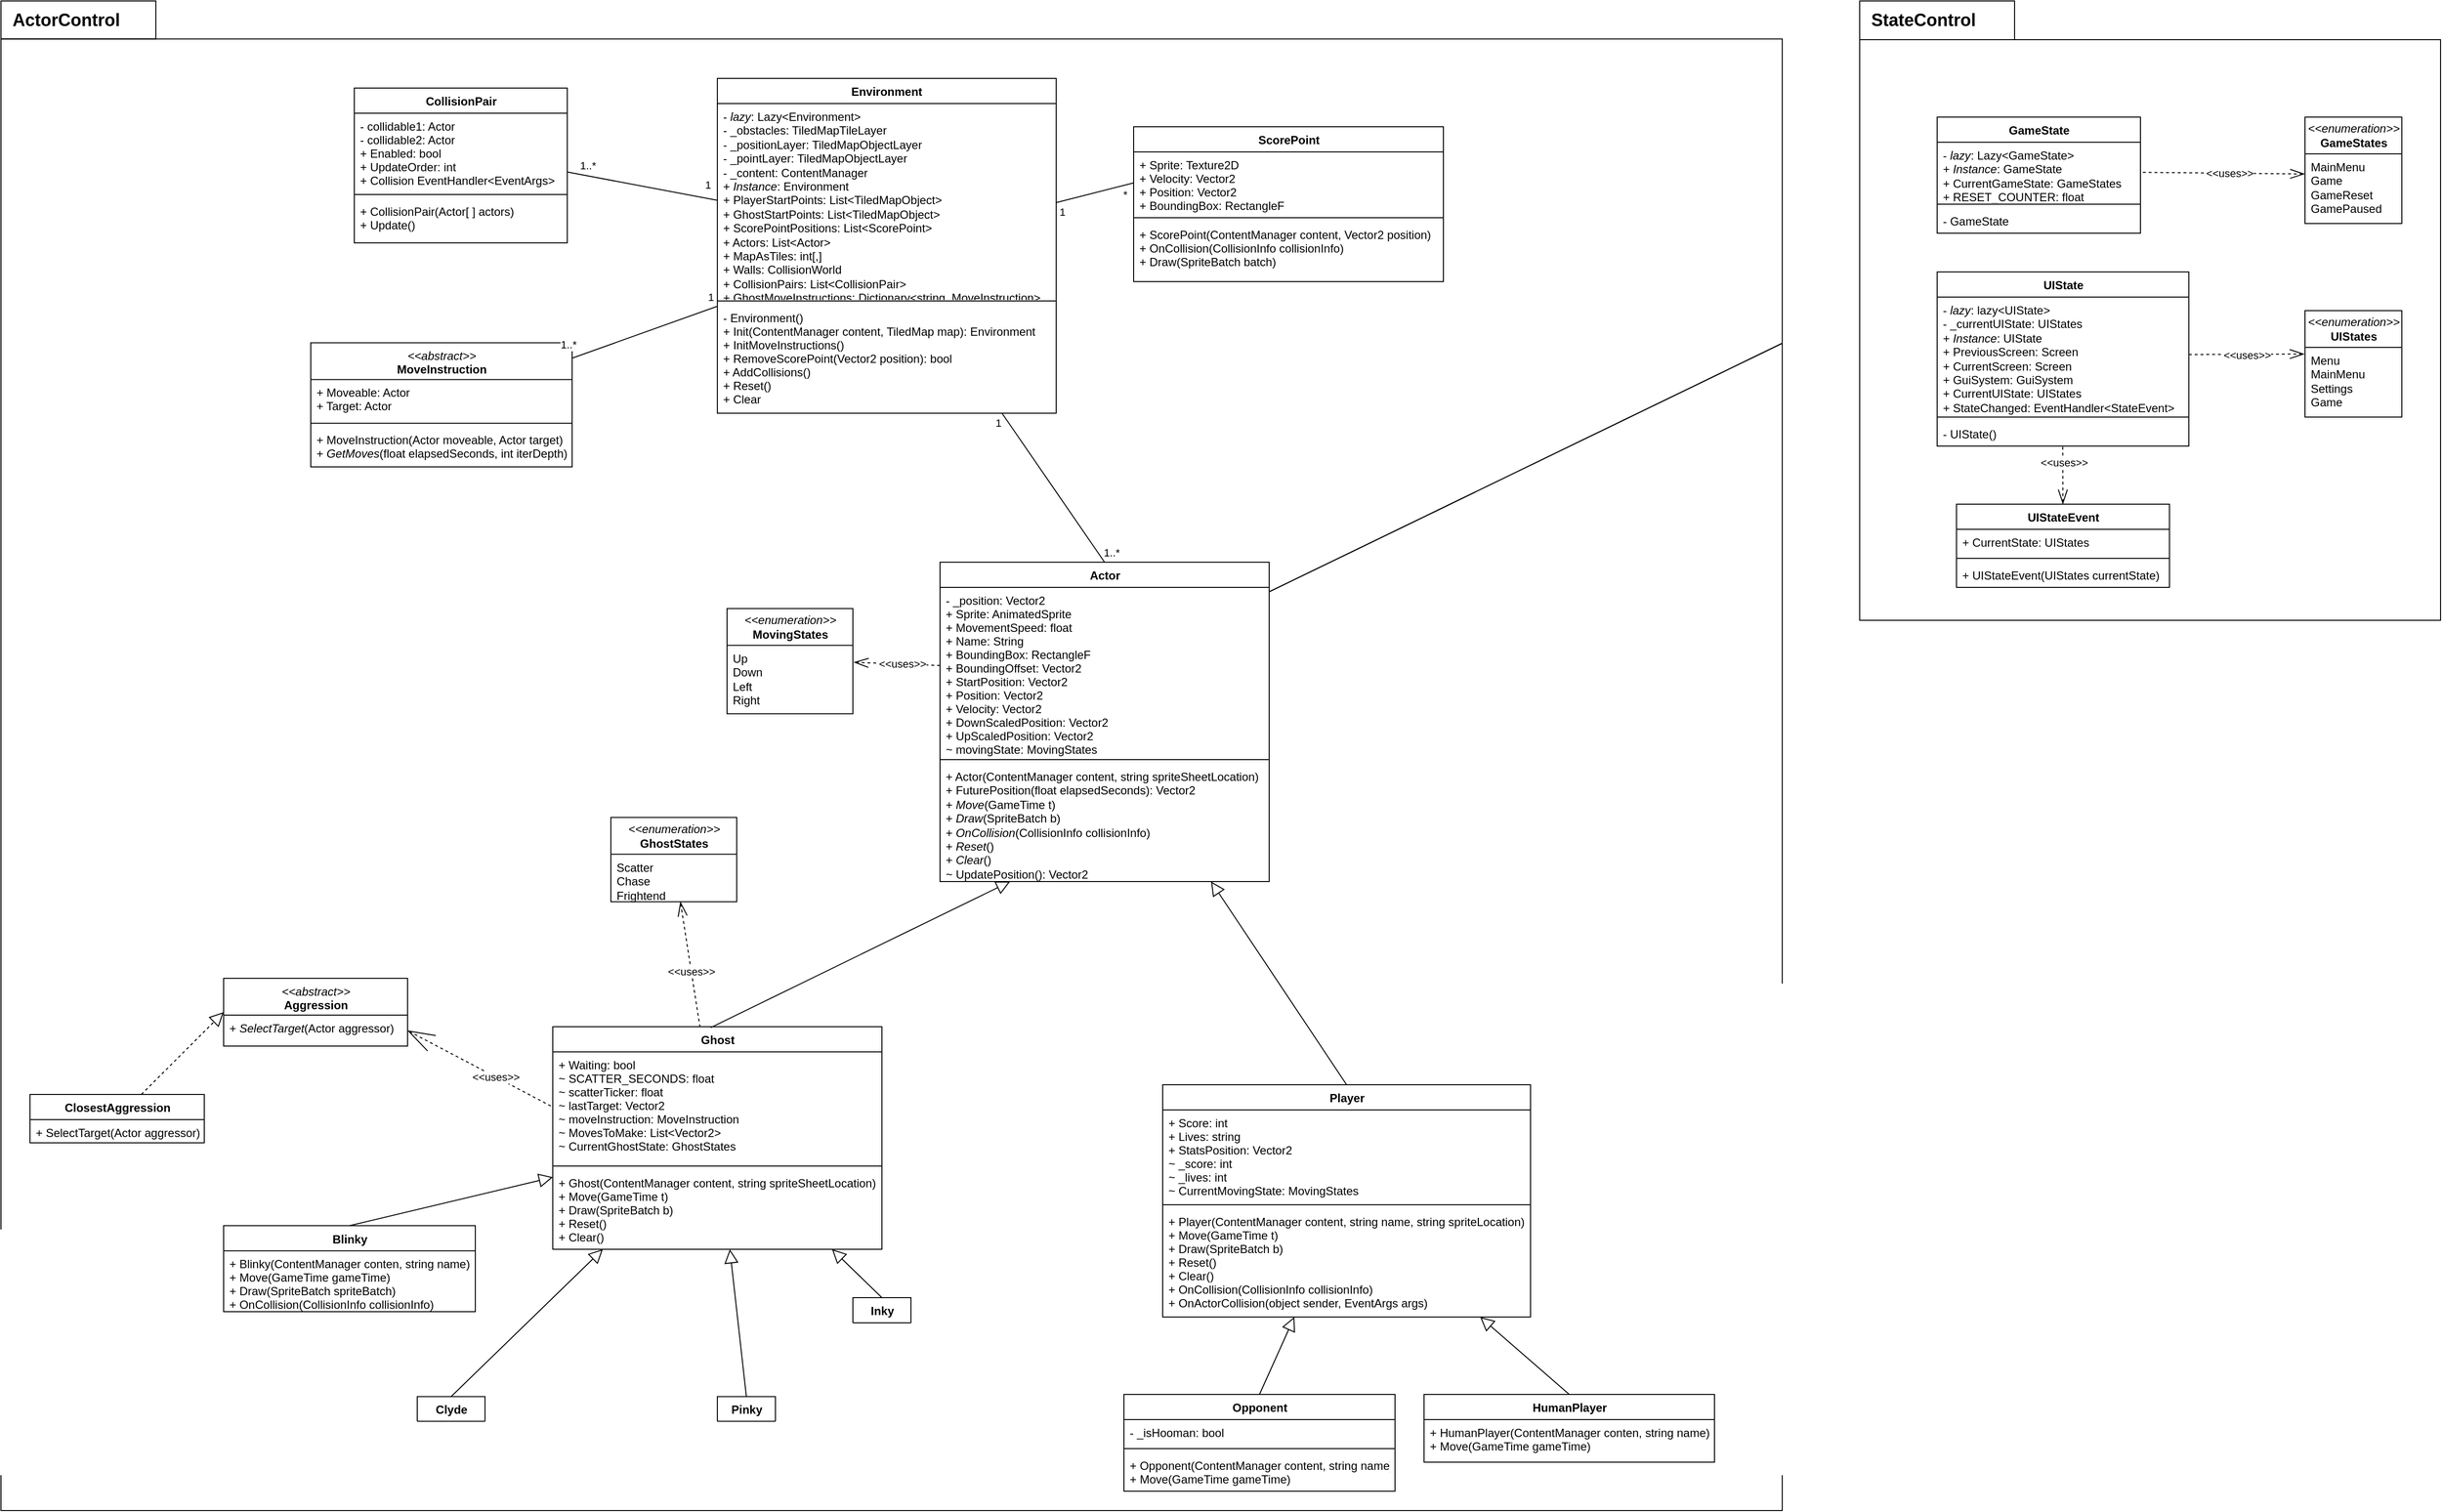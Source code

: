 <mxfile version="13.7.9" type="device" pages="3"><diagram id="7y2p9SruvKS9dF-qngfl" name="client"><mxGraphModel dx="3694" dy="1632" grid="1" gridSize="10" guides="1" tooltips="1" connect="1" arrows="1" fold="1" page="1" pageScale="1" pageWidth="850" pageHeight="1100" math="0" shadow="0"><root><mxCell id="0"/><mxCell id="1" parent="0"/><mxCell id="LJHzza7RFJ4xkrxc687r-13" value="" style="group" parent="1" vertex="1" connectable="0"><mxGeometry x="-560" y="120" width="1840" height="1560" as="geometry"/></mxCell><mxCell id="LJHzza7RFJ4xkrxc687r-10" value="" style="rounded=0;whiteSpace=wrap;html=1;fillColor=none;gradientColor=none;align=left;" parent="LJHzza7RFJ4xkrxc687r-13" vertex="1"><mxGeometry y="39.245" width="1840" height="1520.755" as="geometry"/></mxCell><mxCell id="LJHzza7RFJ4xkrxc687r-11" value="" style="rounded=0;whiteSpace=wrap;html=1;fillColor=none;gradientColor=none;align=left;" parent="LJHzza7RFJ4xkrxc687r-13" vertex="1"><mxGeometry width="160" height="39.245" as="geometry"/></mxCell><mxCell id="LJHzza7RFJ4xkrxc687r-12" value="&lt;b&gt;&lt;font style=&quot;font-size: 18px&quot;&gt;ActorControl&lt;/font&gt;&lt;/b&gt;" style="text;html=1;strokeColor=none;fillColor=none;align=left;verticalAlign=middle;whiteSpace=wrap;rounded=0;" parent="LJHzza7RFJ4xkrxc687r-13" vertex="1"><mxGeometry x="10" y="9.811" width="140" height="19.623" as="geometry"/></mxCell><mxCell id="wGopm75Q5lnVvKc4DbGN-9" value="&lt;span style=&quot;font-weight: normal&quot;&gt;&lt;i&gt;&amp;lt;&amp;lt;abstract&amp;gt;&amp;gt;&lt;/i&gt;&lt;/span&gt;&lt;br&gt;MoveInstruction" style="swimlane;fontStyle=1;align=center;verticalAlign=top;childLayout=stackLayout;horizontal=1;startSize=38;horizontalStack=0;resizeParent=1;resizeParentMax=0;resizeLast=0;collapsible=1;marginBottom=0;html=1;swimlaneLine=1;glass=0;shadow=0;sketch=0;rounded=0;autosize=1;" parent="LJHzza7RFJ4xkrxc687r-13" vertex="1"><mxGeometry x="320" y="353.208" width="270" height="128.264" as="geometry"/></mxCell><mxCell id="wGopm75Q5lnVvKc4DbGN-10" value="+ Moveable: Actor&#10;+ Target: Actor" style="text;strokeColor=none;fillColor=none;align=left;verticalAlign=top;spacingLeft=4;spacingRight=4;overflow=hidden;rotatable=0;points=[[0,0.5],[1,0.5]];portConstraint=eastwest;autosize=1;comic=0;" parent="wGopm75Q5lnVvKc4DbGN-9" vertex="1"><mxGeometry y="38" width="270" height="41.208" as="geometry"/></mxCell><mxCell id="wGopm75Q5lnVvKc4DbGN-11" value="" style="line;strokeWidth=1;fillColor=none;align=left;verticalAlign=middle;spacingTop=-1;spacingLeft=3;spacingRight=3;rotatable=0;labelPosition=right;points=[];portConstraint=eastwest;" parent="wGopm75Q5lnVvKc4DbGN-9" vertex="1"><mxGeometry y="79.208" width="270" height="7.849" as="geometry"/></mxCell><mxCell id="wGopm75Q5lnVvKc4DbGN-12" value="+ MoveInstruction(Actor moveable, Actor target)&lt;br&gt;+ &lt;i&gt;GetMoves&lt;/i&gt;(float elapsedSeconds, int iterDepth)" style="text;strokeColor=none;fillColor=none;align=left;verticalAlign=top;spacingLeft=4;spacingRight=4;overflow=hidden;rotatable=0;points=[[0,0.5],[1,0.5]];portConstraint=eastwest;autosize=1;fontStyle=0;html=1;" parent="wGopm75Q5lnVvKc4DbGN-9" vertex="1"><mxGeometry y="87.057" width="270" height="41.208" as="geometry"/></mxCell><mxCell id="O9H--ou0DOZ3g3eygz_X-1" value="&lt;i&gt;&amp;lt;&amp;lt;enumeration&amp;gt;&amp;gt;&lt;/i&gt;&lt;br&gt;&lt;b&gt;MovingStates&lt;/b&gt;" style="swimlane;fontStyle=0;childLayout=stackLayout;horizontal=1;startSize=38;fillColor=none;horizontalStack=0;resizeParent=1;resizeParentMax=0;resizeLast=0;collapsible=1;marginBottom=0;html=1;autosize=1;" vertex="1" parent="LJHzza7RFJ4xkrxc687r-13"><mxGeometry x="750" y="627.925" width="130" height="108.642" as="geometry"/></mxCell><mxCell id="O9H--ou0DOZ3g3eygz_X-6" value="Up&lt;br&gt;Down&lt;br&gt;Left&lt;br&gt;Right" style="text;strokeColor=none;fillColor=none;align=left;verticalAlign=top;spacingLeft=4;spacingRight=4;overflow=hidden;rotatable=0;points=[[0,0.5],[1,0.5]];portConstraint=eastwest;html=1;autosize=1;" vertex="1" parent="O9H--ou0DOZ3g3eygz_X-1"><mxGeometry y="38" width="130" height="70.642" as="geometry"/></mxCell><mxCell id="O9H--ou0DOZ3g3eygz_X-12" value="&lt;i&gt;&amp;lt;&amp;lt;enumeration&amp;gt;&amp;gt;&lt;/i&gt;&lt;br&gt;&lt;b&gt;GhostStates&lt;/b&gt;" style="swimlane;fontStyle=0;childLayout=stackLayout;horizontal=1;startSize=38;fillColor=none;horizontalStack=0;resizeParent=1;resizeParentMax=0;resizeLast=0;collapsible=1;marginBottom=0;html=1;autosize=1;" vertex="1" parent="LJHzza7RFJ4xkrxc687r-13"><mxGeometry x="630" y="843.774" width="130" height="87.057" as="geometry"/></mxCell><mxCell id="O9H--ou0DOZ3g3eygz_X-13" value="Scatter&lt;br&gt;Chase&lt;br&gt;Frightend" style="text;strokeColor=none;fillColor=none;align=left;verticalAlign=top;spacingLeft=4;spacingRight=4;overflow=hidden;rotatable=0;points=[[0,0.5],[1,0.5]];portConstraint=eastwest;html=1;autosize=1;" vertex="1" parent="O9H--ou0DOZ3g3eygz_X-12"><mxGeometry y="38" width="130" height="49.057" as="geometry"/></mxCell><mxCell id="XXxXaH0p1nLbI_MV0NZa-49" value="Blinky" style="swimlane;fontStyle=1;align=center;verticalAlign=top;childLayout=stackLayout;horizontal=1;startSize=26;horizontalStack=0;resizeParent=1;resizeParentMax=0;resizeLast=0;collapsible=1;marginBottom=0;html=1;autosize=1;" parent="LJHzza7RFJ4xkrxc687r-13" vertex="1"><mxGeometry x="230" y="1265.66" width="260" height="88.792" as="geometry"><mxRectangle x="-260" y="1480" width="70" height="26" as="alternateBounds"/></mxGeometry></mxCell><mxCell id="XXxXaH0p1nLbI_MV0NZa-50" value="+ Blinky(ContentManager conten, string name)&#10;+ Move(GameTime gameTime)&#10;+ Draw(SpriteBatch spriteBatch)&#10;+ OnCollision(CollisionInfo collisionInfo)" style="text;strokeColor=none;fillColor=none;align=left;verticalAlign=top;spacingLeft=4;spacingRight=4;overflow=hidden;rotatable=0;points=[[0,0.5],[1,0.5]];portConstraint=eastwest;" parent="XXxXaH0p1nLbI_MV0NZa-49" vertex="1"><mxGeometry y="26" width="260" height="62.792" as="geometry"/></mxCell><mxCell id="XXxXaH0p1nLbI_MV0NZa-57" value="Pinky" style="swimlane;fontStyle=1;align=center;verticalAlign=top;childLayout=stackLayout;horizontal=1;startSize=26;horizontalStack=0;resizeParent=1;resizeParentMax=0;resizeLast=0;collapsible=1;marginBottom=0;html=1;autosize=1;" parent="LJHzza7RFJ4xkrxc687r-13" vertex="1" collapsed="1"><mxGeometry x="740" y="1442.264" width="60" height="25.509" as="geometry"><mxRectangle x="740" y="1442.264" width="260" height="88.792" as="alternateBounds"/></mxGeometry></mxCell><mxCell id="XXxXaH0p1nLbI_MV0NZa-58" value="+ Pinky(ContentManager conten, string name)&#10;+ Move(GameTime gameTime)&#10;+ Draw(SpriteBatch spriteBatch)&#10;+ OnCollision(CollisionInfo collisionInfo)" style="text;strokeColor=none;fillColor=none;align=left;verticalAlign=top;spacingLeft=4;spacingRight=4;overflow=hidden;rotatable=0;points=[[0,0.5],[1,0.5]];portConstraint=eastwest;" parent="XXxXaH0p1nLbI_MV0NZa-57" vertex="1"><mxGeometry y="25.509" width="60" height="62.792" as="geometry"/></mxCell><mxCell id="XXxXaH0p1nLbI_MV0NZa-53" value="Clyde" style="swimlane;fontStyle=1;align=center;verticalAlign=top;childLayout=stackLayout;horizontal=1;startSize=26;horizontalStack=0;resizeParent=1;resizeParentMax=0;resizeLast=0;collapsible=1;marginBottom=0;html=1;autosize=1;" parent="LJHzza7RFJ4xkrxc687r-13" vertex="1" collapsed="1"><mxGeometry x="430" y="1442.264" width="70" height="25.509" as="geometry"><mxRectangle x="430" y="1442.264" width="260" height="88.792" as="alternateBounds"/></mxGeometry></mxCell><mxCell id="XXxXaH0p1nLbI_MV0NZa-54" value="+ Clyde(ContentManager conten, string name)&#10;+ Move(GameTime gameTime)&#10;+ Draw(SpriteBatch spriteBatch)&#10;+ OnCollision(CollisionInfo collisionInfo)" style="text;strokeColor=none;fillColor=none;align=left;verticalAlign=top;spacingLeft=4;spacingRight=4;overflow=hidden;rotatable=0;points=[[0,0.5],[1,0.5]];portConstraint=eastwest;" parent="XXxXaH0p1nLbI_MV0NZa-53" vertex="1"><mxGeometry y="25.509" width="70" height="62.792" as="geometry"/></mxCell><mxCell id="wGopm75Q5lnVvKc4DbGN-3" style="rounded=0;orthogonalLoop=1;jettySize=auto;html=1;entryX=0.5;entryY=0;entryDx=0;entryDy=0;startArrow=none;startFill=0;startSize=12;sourcePerimeterSpacing=0;endArrow=none;endFill=0;" parent="1" source="XXxXaH0p1nLbI_MV0NZa-1" target="XXxXaH0p1nLbI_MV0NZa-10" edge="1"><mxGeometry relative="1" as="geometry"/></mxCell><mxCell id="wGopm75Q5lnVvKc4DbGN-4" value="1..*" style="edgeLabel;html=1;align=center;verticalAlign=middle;resizable=0;points=[];autosize=1;" parent="wGopm75Q5lnVvKc4DbGN-3" vertex="1" connectable="0"><mxGeometry x="0.941" relative="1" as="geometry"><mxPoint x="10" y="-5.6" as="offset"/></mxGeometry></mxCell><mxCell id="wGopm75Q5lnVvKc4DbGN-5" value="1" style="edgeLabel;html=1;align=center;verticalAlign=middle;resizable=0;points=[];autosize=1;" parent="wGopm75Q5lnVvKc4DbGN-3" vertex="1" connectable="0"><mxGeometry x="-0.944" relative="1" as="geometry"><mxPoint x="-6.8" y="5.82" as="offset"/></mxGeometry></mxCell><mxCell id="wGopm75Q5lnVvKc4DbGN-6" style="edgeStyle=none;rounded=0;orthogonalLoop=1;jettySize=auto;html=1;entryX=0;entryY=0.5;entryDx=0;entryDy=0;startArrow=none;startFill=0;startSize=12;sourcePerimeterSpacing=0;endArrow=none;endFill=0;" parent="1" source="XXxXaH0p1nLbI_MV0NZa-1" target="XXxXaH0p1nLbI_MV0NZa-6" edge="1"><mxGeometry relative="1" as="geometry"/></mxCell><mxCell id="wGopm75Q5lnVvKc4DbGN-7" value="1" style="edgeLabel;html=1;align=center;verticalAlign=middle;resizable=0;points=[];autosize=1;" parent="wGopm75Q5lnVvKc4DbGN-6" vertex="1" connectable="0"><mxGeometry x="-0.872" y="-1" relative="1" as="geometry"><mxPoint y="9.35" as="offset"/></mxGeometry></mxCell><mxCell id="wGopm75Q5lnVvKc4DbGN-8" value="*" style="edgeLabel;html=1;align=center;verticalAlign=middle;resizable=0;points=[];autosize=1;" parent="wGopm75Q5lnVvKc4DbGN-6" vertex="1" connectable="0"><mxGeometry x="0.901" y="-1" relative="1" as="geometry"><mxPoint x="-5.83" y="9.89" as="offset"/></mxGeometry></mxCell><mxCell id="XXxXaH0p1nLbI_MV0NZa-1" value="Environment" style="swimlane;fontStyle=1;align=center;verticalAlign=top;childLayout=stackLayout;horizontal=1;startSize=26;horizontalStack=0;resizeParent=1;resizeParentMax=0;resizeLast=0;collapsible=1;marginBottom=0;autosize=1;" parent="1" vertex="1"><mxGeometry x="180" y="200" width="350" height="346" as="geometry"/></mxCell><mxCell id="XXxXaH0p1nLbI_MV0NZa-2" value="- &lt;i&gt;lazy&lt;/i&gt;: Lazy&amp;lt;Environment&amp;gt;&lt;br&gt;- _obstacles: TiledMapTileLayer&lt;br&gt;-&amp;nbsp;_positionLayer: TiledMapObjectLayer&lt;br&gt;- _pointLayer: TiledMapObjectLayer&lt;br&gt;- _content: ContentManager&lt;br&gt;+ &lt;i&gt;Instance&lt;/i&gt;: Environment&lt;br&gt;+ PlayerStartPoints: List&amp;lt;TiledMapObject&amp;gt;&lt;br&gt;+ GhostStartPoints: List&amp;lt;TiledMapObject&amp;gt;&lt;br&gt;+ ScorePointPositions: List&amp;lt;ScorePoint&amp;gt;&lt;br&gt;+ Actors: List&amp;lt;Actor&amp;gt;&lt;br&gt;+ MapAsTiles: int[,]&lt;br&gt;+ Walls: CollisionWorld&lt;br&gt;+ CollisionPairs: List&amp;lt;CollisionPair&amp;gt;&lt;br&gt;+ GhostMoveInstructions: Dictionary&amp;lt;string, MoveInstruction&amp;gt;" style="text;strokeColor=none;fillColor=none;align=left;verticalAlign=top;spacingLeft=4;spacingRight=4;overflow=hidden;rotatable=0;points=[[0,0.5],[1,0.5]];portConstraint=eastwest;fontStyle=0;html=1;autosize=1;" parent="XXxXaH0p1nLbI_MV0NZa-1" vertex="1"><mxGeometry y="26" width="350" height="200" as="geometry"/></mxCell><mxCell id="XXxXaH0p1nLbI_MV0NZa-3" value="" style="line;strokeWidth=1;fillColor=none;align=left;verticalAlign=middle;spacingTop=-1;spacingLeft=3;spacingRight=3;rotatable=0;labelPosition=right;points=[];portConstraint=eastwest;autosize=1;" parent="XXxXaH0p1nLbI_MV0NZa-1" vertex="1"><mxGeometry y="226" width="350" height="8" as="geometry"/></mxCell><mxCell id="XXxXaH0p1nLbI_MV0NZa-4" value="- Environment()&#10;+ Init(ContentManager content, TiledMap map): Environment&#10;+ InitMoveInstructions()&#10;+ RemoveScorePoint(Vector2 position): bool&#10;+ AddCollisions()&#10;+ Reset()&#10;+ Clear" style="text;strokeColor=none;fillColor=none;align=left;verticalAlign=top;spacingLeft=4;spacingRight=4;overflow=hidden;rotatable=0;points=[[0,0.5],[1,0.5]];portConstraint=eastwest;autosize=1;" parent="XXxXaH0p1nLbI_MV0NZa-1" vertex="1"><mxGeometry y="234" width="350" height="112" as="geometry"/></mxCell><mxCell id="XXxXaH0p1nLbI_MV0NZa-5" value="ScorePoint" style="swimlane;fontStyle=1;align=center;verticalAlign=top;childLayout=stackLayout;horizontal=1;startSize=26;horizontalStack=0;resizeParent=1;resizeParentMax=0;resizeLast=0;collapsible=1;marginBottom=0;html=1;autosize=1;" parent="1" vertex="1"><mxGeometry x="610" y="250" width="320" height="160" as="geometry"/></mxCell><mxCell id="XXxXaH0p1nLbI_MV0NZa-6" value="+ Sprite: Texture2D&#10;+ Velocity: Vector2&#10;+ Position: Vector2&#10;+ BoundingBox: RectangleF" style="text;strokeColor=none;fillColor=none;align=left;verticalAlign=top;spacingLeft=4;spacingRight=4;overflow=hidden;rotatable=0;points=[[0,0.5],[1,0.5]];portConstraint=eastwest;autosize=1;" parent="XXxXaH0p1nLbI_MV0NZa-5" vertex="1"><mxGeometry y="26" width="320" height="64" as="geometry"/></mxCell><mxCell id="XXxXaH0p1nLbI_MV0NZa-7" value="" style="line;strokeWidth=1;fillColor=none;align=left;verticalAlign=middle;spacingTop=-1;spacingLeft=3;spacingRight=3;rotatable=0;labelPosition=right;points=[];portConstraint=eastwest;autosize=1;" parent="XXxXaH0p1nLbI_MV0NZa-5" vertex="1"><mxGeometry y="90" width="320" height="8" as="geometry"/></mxCell><mxCell id="XXxXaH0p1nLbI_MV0NZa-8" value="+ ScorePoint(ContentManager content, Vector2 position)&#10;+ OnCollision(CollisionInfo collisionInfo)&#10;+ Draw(SpriteBatch batch)" style="text;strokeColor=none;fillColor=none;align=left;verticalAlign=top;spacingLeft=4;spacingRight=4;overflow=hidden;rotatable=0;points=[[0,0.5],[1,0.5]];portConstraint=eastwest;autosize=1;" parent="XXxXaH0p1nLbI_MV0NZa-5" vertex="1"><mxGeometry y="98" width="320" height="62" as="geometry"/></mxCell><mxCell id="XXxXaH0p1nLbI_MV0NZa-29" style="edgeStyle=none;rounded=0;orthogonalLoop=1;jettySize=auto;html=1;entryX=0.5;entryY=0;entryDx=0;entryDy=0;startArrow=block;startFill=0;endArrow=none;endFill=0;startSize=12;sourcePerimeterSpacing=0;" parent="1" source="XXxXaH0p1nLbI_MV0NZa-10" target="XXxXaH0p1nLbI_MV0NZa-19" edge="1"><mxGeometry relative="1" as="geometry"/></mxCell><mxCell id="XXxXaH0p1nLbI_MV0NZa-10" value="Actor" style="swimlane;fontStyle=1;align=center;verticalAlign=top;childLayout=stackLayout;horizontal=1;startSize=26;horizontalStack=0;resizeParent=1;resizeParentMax=0;resizeLast=0;collapsible=1;marginBottom=0;html=1;autosize=1;" parent="1" vertex="1"><mxGeometry x="410" y="700" width="340" height="330" as="geometry"><mxRectangle x="410" y="700" width="60" height="26" as="alternateBounds"/></mxGeometry></mxCell><mxCell id="XXxXaH0p1nLbI_MV0NZa-11" value="- _position: Vector2&#10;+ Sprite: AnimatedSprite&#10;+ MovementSpeed: float&#10;+ Name: String&#10;+ BoundingBox: RectangleF&#10;+ BoundingOffset: Vector2&#10;+ StartPosition: Vector2&#10;+ Position: Vector2&#10;+ Velocity: Vector2&#10;+ DownScaledPosition: Vector2&#10;+ UpScaledPosition: Vector2&#10;~ movingState: MovingStates" style="text;strokeColor=none;fillColor=none;align=left;verticalAlign=top;spacingLeft=4;spacingRight=4;overflow=hidden;rotatable=0;points=[[0,0.5],[1,0.5]];portConstraint=eastwest;autosize=1;" parent="XXxXaH0p1nLbI_MV0NZa-10" vertex="1"><mxGeometry y="26" width="340" height="174" as="geometry"/></mxCell><mxCell id="XXxXaH0p1nLbI_MV0NZa-12" value="" style="line;strokeWidth=1;fillColor=none;align=left;verticalAlign=middle;spacingTop=-1;spacingLeft=3;spacingRight=3;rotatable=0;labelPosition=right;points=[];portConstraint=eastwest;autosize=1;" parent="XXxXaH0p1nLbI_MV0NZa-10" vertex="1"><mxGeometry y="200" width="340" height="8" as="geometry"/></mxCell><mxCell id="XXxXaH0p1nLbI_MV0NZa-13" value="+ Actor(ContentManager content, string spriteSheetLocation)&lt;br&gt;+ FuturePosition(float elapsedSeconds): Vector2&lt;br&gt;+ &lt;i&gt;Move&lt;/i&gt;(GameTime t)&lt;br&gt;+ &lt;i&gt;Draw&lt;/i&gt;(SpriteBatch b)&lt;br&gt;+ &lt;i&gt;OnCollision&lt;/i&gt;(CollisionInfo collisionInfo)&lt;br&gt;+ &lt;i&gt;Reset&lt;/i&gt;()&lt;br&gt;+ &lt;i&gt;Clear&lt;/i&gt;()&lt;br&gt;~ UpdatePosition(): Vector2" style="text;strokeColor=none;fillColor=none;align=left;verticalAlign=top;spacingLeft=4;spacingRight=4;overflow=hidden;rotatable=0;points=[[0,0.5],[1,0.5]];portConstraint=eastwest;html=1;autosize=1;" parent="XXxXaH0p1nLbI_MV0NZa-10" vertex="1"><mxGeometry y="208" width="340" height="122" as="geometry"/></mxCell><mxCell id="XXxXaH0p1nLbI_MV0NZa-59" style="edgeStyle=none;rounded=0;orthogonalLoop=1;jettySize=auto;html=1;entryX=0.5;entryY=0;entryDx=0;entryDy=0;startArrow=block;startFill=0;endArrow=none;endFill=0;startSize=12;" parent="1" source="XXxXaH0p1nLbI_MV0NZa-15" target="XXxXaH0p1nLbI_MV0NZa-49" edge="1"><mxGeometry relative="1" as="geometry"/></mxCell><mxCell id="XXxXaH0p1nLbI_MV0NZa-60" style="edgeStyle=none;rounded=0;orthogonalLoop=1;jettySize=auto;html=1;entryX=0.5;entryY=0;entryDx=0;entryDy=0;startArrow=block;startFill=0;endArrow=none;endFill=0;startSize=12;" parent="1" source="XXxXaH0p1nLbI_MV0NZa-15" target="XXxXaH0p1nLbI_MV0NZa-55" edge="1"><mxGeometry relative="1" as="geometry"/></mxCell><mxCell id="XXxXaH0p1nLbI_MV0NZa-61" style="edgeStyle=none;rounded=0;orthogonalLoop=1;jettySize=auto;html=1;entryX=0.5;entryY=0;entryDx=0;entryDy=0;startArrow=block;startFill=0;endArrow=none;endFill=0;startSize=12;" parent="1" source="XXxXaH0p1nLbI_MV0NZa-15" target="XXxXaH0p1nLbI_MV0NZa-53" edge="1"><mxGeometry relative="1" as="geometry"/></mxCell><mxCell id="XXxXaH0p1nLbI_MV0NZa-62" style="edgeStyle=none;rounded=0;orthogonalLoop=1;jettySize=auto;html=1;entryX=0.5;entryY=0;entryDx=0;entryDy=0;startArrow=block;startFill=0;endArrow=none;endFill=0;startSize=12;" parent="1" source="XXxXaH0p1nLbI_MV0NZa-15" target="XXxXaH0p1nLbI_MV0NZa-57" edge="1"><mxGeometry relative="1" as="geometry"/></mxCell><mxCell id="wGopm75Q5lnVvKc4DbGN-13" style="edgeStyle=none;rounded=0;orthogonalLoop=1;jettySize=auto;html=1;startArrow=none;startFill=0;startSize=38;sourcePerimeterSpacing=0;endArrow=none;endFill=0;" parent="1" source="wGopm75Q5lnVvKc4DbGN-9" target="XXxXaH0p1nLbI_MV0NZa-1" edge="1"><mxGeometry relative="1" as="geometry"/></mxCell><mxCell id="wGopm75Q5lnVvKc4DbGN-14" value="1..*" style="edgeLabel;html=1;align=center;verticalAlign=middle;resizable=0;points=[];" parent="wGopm75Q5lnVvKc4DbGN-13" vertex="1" connectable="0"><mxGeometry x="-0.912" y="-1" relative="1" as="geometry"><mxPoint x="-11.62" y="-13" as="offset"/></mxGeometry></mxCell><mxCell id="wGopm75Q5lnVvKc4DbGN-15" value="1" style="edgeLabel;html=1;align=center;verticalAlign=middle;resizable=0;points=[];" parent="wGopm75Q5lnVvKc4DbGN-13" vertex="1" connectable="0"><mxGeometry x="0.901" y="-1" relative="1" as="geometry"><mxPoint y="-13.76" as="offset"/></mxGeometry></mxCell><mxCell id="wGopm75Q5lnVvKc4DbGN-16" value="CollisionPair" style="swimlane;fontStyle=1;align=center;verticalAlign=top;childLayout=stackLayout;horizontal=1;startSize=26;horizontalStack=0;resizeParent=1;resizeParentMax=0;resizeLast=0;collapsible=1;marginBottom=0;rounded=0;shadow=0;glass=0;comic=0;sketch=0;html=1;autosize=1;" parent="1" vertex="1"><mxGeometry x="-195" y="210" width="220" height="160" as="geometry"/></mxCell><mxCell id="wGopm75Q5lnVvKc4DbGN-17" value="- collidable1: Actor&#10;- collidable2: Actor&#10;+ Enabled: bool&#10;+ UpdateOrder: int&#10;+ Collision EventHandler&lt;EventArgs&gt;" style="text;strokeColor=none;fillColor=none;align=left;verticalAlign=top;spacingLeft=4;spacingRight=4;overflow=hidden;rotatable=0;points=[[0,0.5],[1,0.5]];portConstraint=eastwest;autosize=1;" parent="wGopm75Q5lnVvKc4DbGN-16" vertex="1"><mxGeometry y="26" width="220" height="80" as="geometry"/></mxCell><mxCell id="wGopm75Q5lnVvKc4DbGN-18" value="" style="line;strokeWidth=1;fillColor=none;align=left;verticalAlign=middle;spacingTop=-1;spacingLeft=3;spacingRight=3;rotatable=0;labelPosition=right;points=[];portConstraint=eastwest;" parent="wGopm75Q5lnVvKc4DbGN-16" vertex="1"><mxGeometry y="106" width="220" height="8" as="geometry"/></mxCell><mxCell id="wGopm75Q5lnVvKc4DbGN-19" value="+ CollisionPair(Actor[ ] actors)&#10;+ Update()" style="text;strokeColor=none;fillColor=none;align=left;verticalAlign=top;spacingLeft=4;spacingRight=4;overflow=hidden;rotatable=0;points=[[0,0.5],[1,0.5]];portConstraint=eastwest;autosize=1;" parent="wGopm75Q5lnVvKc4DbGN-16" vertex="1"><mxGeometry y="114" width="220" height="46" as="geometry"/></mxCell><mxCell id="XXxXaH0p1nLbI_MV0NZa-15" value="Ghost" style="swimlane;fontStyle=1;align=center;verticalAlign=top;childLayout=stackLayout;horizontal=1;startSize=26;horizontalStack=0;resizeParent=1;resizeParentMax=0;resizeLast=0;collapsible=1;marginBottom=0;html=1;autosize=1;" parent="1" vertex="1"><mxGeometry x="10" y="1180" width="340" height="230" as="geometry"/></mxCell><mxCell id="XXxXaH0p1nLbI_MV0NZa-16" value="+ Waiting: bool&#10;~ SCATTER_SECONDS: float&#10;~ scatterTicker: float&#10;~ lastTarget: Vector2&#10;~ moveInstruction: MoveInstruction&#10;~ MovesToMake: List&lt;Vector2&gt;&#10;~ CurrentGhostState: GhostStates" style="text;strokeColor=none;fillColor=none;align=left;verticalAlign=top;spacingLeft=4;spacingRight=4;overflow=hidden;rotatable=0;points=[[0,0.5],[1,0.5]];portConstraint=eastwest;autosize=1;" parent="XXxXaH0p1nLbI_MV0NZa-15" vertex="1"><mxGeometry y="26" width="340" height="114" as="geometry"/></mxCell><mxCell id="XXxXaH0p1nLbI_MV0NZa-17" value="" style="line;strokeWidth=1;fillColor=none;align=left;verticalAlign=middle;spacingTop=-1;spacingLeft=3;spacingRight=3;rotatable=0;labelPosition=right;points=[];portConstraint=eastwest;autosize=1;" parent="XXxXaH0p1nLbI_MV0NZa-15" vertex="1"><mxGeometry y="140" width="340" height="8" as="geometry"/></mxCell><mxCell id="XXxXaH0p1nLbI_MV0NZa-18" value="+ Ghost(ContentManager content, string spriteSheetLocation)&#10;+ Move(GameTime t)&#10;+ Draw(SpriteBatch b)&#10;+ Reset()&#10;+ Clear()" style="text;strokeColor=none;fillColor=none;align=left;verticalAlign=top;spacingLeft=4;spacingRight=4;overflow=hidden;rotatable=0;points=[[0,0.5],[1,0.5]];portConstraint=eastwest;autosize=1;" parent="XXxXaH0p1nLbI_MV0NZa-15" vertex="1"><mxGeometry y="148" width="340" height="82" as="geometry"/></mxCell><mxCell id="XXxXaH0p1nLbI_MV0NZa-47" style="edgeStyle=none;rounded=0;orthogonalLoop=1;jettySize=auto;html=1;entryX=0.5;entryY=0;entryDx=0;entryDy=0;startArrow=block;startFill=0;endArrow=none;endFill=0;startSize=12;" parent="1" source="XXxXaH0p1nLbI_MV0NZa-19" target="XXxXaH0p1nLbI_MV0NZa-38" edge="1"><mxGeometry relative="1" as="geometry"/></mxCell><mxCell id="XXxXaH0p1nLbI_MV0NZa-48" style="edgeStyle=none;rounded=0;orthogonalLoop=1;jettySize=auto;html=1;entryX=0.5;entryY=0;entryDx=0;entryDy=0;startArrow=block;startFill=0;endArrow=none;endFill=0;startSize=12;sourcePerimeterSpacing=0;" parent="1" source="XXxXaH0p1nLbI_MV0NZa-19" target="XXxXaH0p1nLbI_MV0NZa-42" edge="1"><mxGeometry relative="1" as="geometry"/></mxCell><mxCell id="XXxXaH0p1nLbI_MV0NZa-19" value="Player" style="swimlane;fontStyle=1;align=center;verticalAlign=top;childLayout=stackLayout;horizontal=1;startSize=26;horizontalStack=0;resizeParent=1;resizeParentMax=0;resizeLast=0;collapsible=1;marginBottom=0;html=1;autosize=1;" parent="1" vertex="1"><mxGeometry x="640" y="1240" width="380" height="240" as="geometry"/></mxCell><mxCell id="XXxXaH0p1nLbI_MV0NZa-20" value="+ Score: int&#10;+ Lives: string&#10;+ StatsPosition: Vector2&#10;~ _score: int&#10;~ _lives: int&#10;~ CurrentMovingState: MovingStates" style="text;strokeColor=none;fillColor=none;align=left;verticalAlign=top;spacingLeft=4;spacingRight=4;overflow=hidden;rotatable=0;points=[[0,0.5],[1,0.5]];portConstraint=eastwest;autosize=1;" parent="XXxXaH0p1nLbI_MV0NZa-19" vertex="1"><mxGeometry y="26" width="380" height="94" as="geometry"/></mxCell><mxCell id="XXxXaH0p1nLbI_MV0NZa-21" value="" style="line;strokeWidth=1;fillColor=none;align=left;verticalAlign=middle;spacingTop=-1;spacingLeft=3;spacingRight=3;rotatable=0;labelPosition=right;points=[];portConstraint=eastwest;autosize=1;" parent="XXxXaH0p1nLbI_MV0NZa-19" vertex="1"><mxGeometry y="120" width="380" height="8" as="geometry"/></mxCell><mxCell id="XXxXaH0p1nLbI_MV0NZa-22" value="+ Player(ContentManager content, string name, string spriteLocation)&#10;+ Move(GameTime t)&#10;+ Draw(SpriteBatch b)&#10;+ Reset()&#10;+ Clear()&#10;+ OnCollision(CollisionInfo collisionInfo)&#10;+ OnActorCollision(object sender, EventArgs args)&#10;" style="text;strokeColor=none;fillColor=none;align=left;verticalAlign=top;spacingLeft=4;spacingRight=4;overflow=hidden;rotatable=0;points=[[0,0.5],[1,0.5]];portConstraint=eastwest;autosize=1;" parent="XXxXaH0p1nLbI_MV0NZa-19" vertex="1"><mxGeometry y="128" width="380" height="112" as="geometry"/></mxCell><mxCell id="XXxXaH0p1nLbI_MV0NZa-23" value="" style="endArrow=none;html=1;exitX=0.213;exitY=1;exitDx=0;exitDy=0;exitPerimeter=0;entryX=0.48;entryY=0.004;entryDx=0;entryDy=0;entryPerimeter=0;startArrow=block;startFill=0;endFill=0;rounded=0;startSize=12;sourcePerimeterSpacing=0;" parent="1" source="XXxXaH0p1nLbI_MV0NZa-13" target="XXxXaH0p1nLbI_MV0NZa-15" edge="1"><mxGeometry relative="1" as="geometry"><mxPoint x="340" y="1170" as="sourcePoint"/><mxPoint x="370" y="1237" as="targetPoint"/></mxGeometry></mxCell><mxCell id="XXxXaH0p1nLbI_MV0NZa-38" value="HumanPlayer" style="swimlane;fontStyle=1;align=center;verticalAlign=top;childLayout=stackLayout;horizontal=1;startSize=26;horizontalStack=0;resizeParent=1;resizeParentMax=0;resizeLast=0;collapsible=1;marginBottom=0;html=1;autosize=1;" parent="1" vertex="1"><mxGeometry x="910" y="1560" width="300" height="70" as="geometry"/></mxCell><mxCell id="XXxXaH0p1nLbI_MV0NZa-39" value="+ HumanPlayer(ContentManager conten, string name)&#10;+ Move(GameTime gameTime)" style="text;strokeColor=none;fillColor=none;align=left;verticalAlign=top;spacingLeft=4;spacingRight=4;overflow=hidden;rotatable=0;points=[[0,0.5],[1,0.5]];portConstraint=eastwest;autosize=1;" parent="XXxXaH0p1nLbI_MV0NZa-38" vertex="1"><mxGeometry y="26" width="300" height="44" as="geometry"/></mxCell><mxCell id="XXxXaH0p1nLbI_MV0NZa-42" value="Opponent" style="swimlane;fontStyle=1;align=center;verticalAlign=top;childLayout=stackLayout;horizontal=1;startSize=26;horizontalStack=0;resizeParent=1;resizeParentMax=0;resizeLast=0;collapsible=1;marginBottom=0;html=1;autosize=1;" parent="1" vertex="1"><mxGeometry x="600" y="1560" width="280" height="100" as="geometry"/></mxCell><mxCell id="XXxXaH0p1nLbI_MV0NZa-43" value="- _isHooman: bool" style="text;strokeColor=none;fillColor=none;align=left;verticalAlign=top;spacingLeft=4;spacingRight=4;overflow=hidden;rotatable=0;points=[[0,0.5],[1,0.5]];portConstraint=eastwest;autosize=1;" parent="XXxXaH0p1nLbI_MV0NZa-42" vertex="1"><mxGeometry y="26" width="280" height="26" as="geometry"/></mxCell><mxCell id="XXxXaH0p1nLbI_MV0NZa-44" value="" style="line;strokeWidth=1;fillColor=none;align=left;verticalAlign=middle;spacingTop=-1;spacingLeft=3;spacingRight=3;rotatable=0;labelPosition=right;points=[];portConstraint=eastwest;autosize=1;" parent="XXxXaH0p1nLbI_MV0NZa-42" vertex="1"><mxGeometry y="52" width="280" height="8" as="geometry"/></mxCell><mxCell id="XXxXaH0p1nLbI_MV0NZa-45" value="+ Opponent(ContentManager content, string name)&#10;+ Move(GameTime gameTime)" style="text;strokeColor=none;fillColor=none;align=left;verticalAlign=top;spacingLeft=4;spacingRight=4;overflow=hidden;rotatable=0;points=[[0,0.5],[1,0.5]];portConstraint=eastwest;autosize=1;" parent="XXxXaH0p1nLbI_MV0NZa-42" vertex="1"><mxGeometry y="60" width="280" height="40" as="geometry"/></mxCell><mxCell id="XXxXaH0p1nLbI_MV0NZa-55" value="Inky" style="swimlane;fontStyle=1;align=center;verticalAlign=top;childLayout=stackLayout;horizontal=1;startSize=26;horizontalStack=0;resizeParent=1;resizeParentMax=0;resizeLast=0;collapsible=1;marginBottom=0;html=1;autosize=1;" parent="1" vertex="1" collapsed="1"><mxGeometry x="320" y="1460" width="60" height="26" as="geometry"><mxRectangle x="320" y="1460" width="260" height="90" as="alternateBounds"/></mxGeometry></mxCell><mxCell id="XXxXaH0p1nLbI_MV0NZa-56" value="+ Inky(ContentManager conten, string name)&#10;+ Move(GameTime gameTime)&#10;+ Draw(SpriteBatch spriteBatch)&#10;+ OnCollision(CollisionInfo collisionInfo)" style="text;strokeColor=none;fillColor=none;align=left;verticalAlign=top;spacingLeft=4;spacingRight=4;overflow=hidden;rotatable=0;points=[[0,0.5],[1,0.5]];portConstraint=eastwest;" parent="XXxXaH0p1nLbI_MV0NZa-55" vertex="1"><mxGeometry y="26" width="60" height="64" as="geometry"/></mxCell><mxCell id="wGopm75Q5lnVvKc4DbGN-20" style="edgeStyle=none;rounded=0;orthogonalLoop=1;jettySize=auto;html=1;entryX=0;entryY=0.5;entryDx=0;entryDy=0;startArrow=none;startFill=0;startSize=26;sourcePerimeterSpacing=0;endArrow=none;endFill=0;" parent="1" source="wGopm75Q5lnVvKc4DbGN-17" target="XXxXaH0p1nLbI_MV0NZa-2" edge="1"><mxGeometry relative="1" as="geometry"/></mxCell><mxCell id="wGopm75Q5lnVvKc4DbGN-21" value="1..*" style="edgeLabel;html=1;align=center;verticalAlign=middle;resizable=0;points=[];" parent="wGopm75Q5lnVvKc4DbGN-20" vertex="1" connectable="0"><mxGeometry x="-0.731" relative="1" as="geometry"><mxPoint y="-10.69" as="offset"/></mxGeometry></mxCell><mxCell id="wGopm75Q5lnVvKc4DbGN-22" value="1" style="edgeLabel;html=1;align=center;verticalAlign=middle;resizable=0;points=[];" parent="wGopm75Q5lnVvKc4DbGN-20" vertex="1" connectable="0"><mxGeometry x="0.883" y="-2" relative="1" as="geometry"><mxPoint x="-0.46" y="-16.23" as="offset"/></mxGeometry></mxCell><mxCell id="LJHzza7RFJ4xkrxc687r-1" style="edgeStyle=none;rounded=0;orthogonalLoop=1;jettySize=auto;html=1;entryX=0;entryY=0.5;entryDx=0;entryDy=0;startArrow=openThin;startFill=0;startSize=26;sourcePerimeterSpacing=0;endArrow=none;endFill=0;dashed=1;exitX=1;exitY=0.5;exitDx=0;exitDy=0;" parent="1" source="wGopm75Q5lnVvKc4DbGN-24" target="XXxXaH0p1nLbI_MV0NZa-16" edge="1"><mxGeometry relative="1" as="geometry"/></mxCell><mxCell id="LJHzza7RFJ4xkrxc687r-2" value="&amp;lt;&amp;lt;uses&amp;gt;&amp;gt;" style="edgeLabel;html=1;align=center;verticalAlign=middle;resizable=0;points=[];" parent="LJHzza7RFJ4xkrxc687r-1" vertex="1" connectable="0"><mxGeometry x="0.198" relative="1" as="geometry"><mxPoint x="1" as="offset"/></mxGeometry></mxCell><mxCell id="wGopm75Q5lnVvKc4DbGN-23" value="&lt;i style=&quot;font-weight: normal&quot;&gt;&amp;lt;&amp;lt;abstract&amp;gt;&amp;gt;&lt;/i&gt;&lt;br&gt;Aggression" style="swimlane;fontStyle=1;align=center;verticalAlign=top;childLayout=stackLayout;horizontal=1;startSize=38;horizontalStack=0;resizeParent=1;resizeParentMax=0;resizeLast=0;collapsible=1;marginBottom=0;fillColor=none;gradientColor=none;autosize=1;html=1;" parent="1" vertex="1"><mxGeometry x="-330" y="1130" width="190" height="70" as="geometry"/></mxCell><mxCell id="wGopm75Q5lnVvKc4DbGN-24" value="+ &lt;i&gt;SelectTarget&lt;/i&gt;(Actor aggressor)" style="text;strokeColor=none;fillColor=none;align=left;verticalAlign=top;spacingLeft=4;spacingRight=4;overflow=hidden;rotatable=0;points=[[0,0.5],[1,0.5]];portConstraint=eastwest;autosize=1;html=1;" parent="wGopm75Q5lnVvKc4DbGN-23" vertex="1"><mxGeometry y="38" width="190" height="32" as="geometry"/></mxCell><mxCell id="LJHzza7RFJ4xkrxc687r-7" style="edgeStyle=none;rounded=0;orthogonalLoop=1;jettySize=auto;html=1;entryX=0;entryY=0.5;entryDx=0;entryDy=0;dashed=1;startArrow=none;startFill=0;startSize=26;sourcePerimeterSpacing=0;endArrow=block;endFill=0;endSize=12;" parent="1" source="LJHzza7RFJ4xkrxc687r-3" target="wGopm75Q5lnVvKc4DbGN-23" edge="1"><mxGeometry relative="1" as="geometry"/></mxCell><mxCell id="LJHzza7RFJ4xkrxc687r-3" value="ClosestAggression" style="swimlane;fontStyle=1;align=center;verticalAlign=top;childLayout=stackLayout;horizontal=1;startSize=26;horizontalStack=0;resizeParent=1;resizeParentMax=0;resizeLast=0;collapsible=1;marginBottom=0;fillColor=none;gradientColor=none;html=1;" parent="1" vertex="1"><mxGeometry x="-530" y="1250" width="180" height="50" as="geometry"/></mxCell><mxCell id="LJHzza7RFJ4xkrxc687r-4" value="+ SelectTarget(Actor aggressor)" style="text;strokeColor=none;fillColor=none;align=left;verticalAlign=top;spacingLeft=4;spacingRight=4;overflow=hidden;rotatable=0;points=[[0,0.5],[1,0.5]];portConstraint=eastwest;" parent="LJHzza7RFJ4xkrxc687r-3" vertex="1"><mxGeometry y="26" width="180" height="24" as="geometry"/></mxCell><mxCell id="O9H--ou0DOZ3g3eygz_X-7" style="edgeStyle=none;rounded=0;orthogonalLoop=1;jettySize=auto;html=1;startArrow=none;startFill=0;startSize=6;endArrow=none;endFill=0;endSize=6;" edge="1" parent="1" source="XXxXaH0p1nLbI_MV0NZa-11" target="LJHzza7RFJ4xkrxc687r-10"><mxGeometry relative="1" as="geometry"/></mxCell><mxCell id="O9H--ou0DOZ3g3eygz_X-8" style="edgeStyle=none;rounded=0;orthogonalLoop=1;jettySize=auto;html=1;startArrow=none;startFill=0;startSize=6;endArrow=none;endFill=0;endSize=6;" edge="1" parent="1" source="XXxXaH0p1nLbI_MV0NZa-11" target="LJHzza7RFJ4xkrxc687r-10"><mxGeometry relative="1" as="geometry"/></mxCell><mxCell id="O9H--ou0DOZ3g3eygz_X-10" style="edgeStyle=none;rounded=0;orthogonalLoop=1;jettySize=auto;html=1;entryX=1.008;entryY=0.248;entryDx=0;entryDy=0;entryPerimeter=0;startArrow=none;startFill=0;startSize=6;endArrow=openThin;endFill=0;endSize=13;dashed=1;" edge="1" parent="1" source="XXxXaH0p1nLbI_MV0NZa-11" target="O9H--ou0DOZ3g3eygz_X-6"><mxGeometry relative="1" as="geometry"/></mxCell><mxCell id="O9H--ou0DOZ3g3eygz_X-11" value="&amp;lt;&amp;lt;uses&amp;gt;&amp;gt;" style="edgeLabel;html=1;align=center;verticalAlign=middle;resizable=0;points=[];" vertex="1" connectable="0" parent="O9H--ou0DOZ3g3eygz_X-10"><mxGeometry x="-0.274" y="-1" relative="1" as="geometry"><mxPoint x="-6.66" y="0.37" as="offset"/></mxGeometry></mxCell><mxCell id="O9H--ou0DOZ3g3eygz_X-14" style="edgeStyle=none;rounded=0;orthogonalLoop=1;jettySize=auto;html=1;dashed=1;startArrow=openThin;startFill=0;startSize=13;endArrow=none;endFill=0;endSize=6;" edge="1" parent="1" source="O9H--ou0DOZ3g3eygz_X-12" target="XXxXaH0p1nLbI_MV0NZa-15"><mxGeometry relative="1" as="geometry"/></mxCell><mxCell id="O9H--ou0DOZ3g3eygz_X-15" value="&amp;lt;&amp;lt;uses&amp;gt;&amp;gt;" style="edgeLabel;html=1;align=center;verticalAlign=middle;resizable=0;points=[];" vertex="1" connectable="0" parent="O9H--ou0DOZ3g3eygz_X-14"><mxGeometry x="0.108" relative="1" as="geometry"><mxPoint as="offset"/></mxGeometry></mxCell><mxCell id="Z_mbEiK1Kmg5wLp_xZkt-4" value="" style="rounded=0;whiteSpace=wrap;html=1;fillColor=none;gradientColor=none;align=left;" vertex="1" parent="1"><mxGeometry x="1360" y="160" width="600" height="600" as="geometry"/></mxCell><mxCell id="O9H--ou0DOZ3g3eygz_X-16" value="&lt;i&gt;&amp;lt;&amp;lt;enumeration&amp;gt;&amp;gt;&lt;/i&gt;&lt;br&gt;&lt;b&gt;GameStates&lt;/b&gt;" style="swimlane;fontStyle=0;childLayout=stackLayout;horizontal=1;startSize=38;fillColor=none;horizontalStack=0;resizeParent=1;resizeParentMax=0;resizeLast=0;collapsible=1;marginBottom=0;html=1;autosize=1;" vertex="1" parent="1"><mxGeometry x="1820" y="240" width="100" height="110" as="geometry"/></mxCell><mxCell id="O9H--ou0DOZ3g3eygz_X-17" value="MainMenu&lt;br&gt;Game&lt;br&gt;GameReset&lt;br&gt;GamePaused" style="text;strokeColor=none;fillColor=none;align=left;verticalAlign=top;spacingLeft=4;spacingRight=4;overflow=hidden;rotatable=0;points=[[0,0.5],[1,0.5]];portConstraint=eastwest;html=1;autosize=1;" vertex="1" parent="O9H--ou0DOZ3g3eygz_X-16"><mxGeometry y="38" width="100" height="72" as="geometry"/></mxCell><mxCell id="O9H--ou0DOZ3g3eygz_X-18" value="&lt;i&gt;&amp;lt;&amp;lt;enumeration&amp;gt;&amp;gt;&lt;/i&gt;&lt;br&gt;&lt;b&gt;UIStates&lt;/b&gt;" style="swimlane;fontStyle=0;childLayout=stackLayout;horizontal=1;startSize=38;fillColor=none;horizontalStack=0;resizeParent=1;resizeParentMax=0;resizeLast=0;collapsible=1;marginBottom=0;html=1;autosize=1;" vertex="1" parent="1"><mxGeometry x="1820" y="440" width="100" height="110" as="geometry"/></mxCell><mxCell id="O9H--ou0DOZ3g3eygz_X-19" value="Menu&lt;br&gt;MainMenu&lt;br&gt;Settings&lt;br&gt;Game" style="text;strokeColor=none;fillColor=none;align=left;verticalAlign=top;spacingLeft=4;spacingRight=4;overflow=hidden;rotatable=0;points=[[0,0.5],[1,0.5]];portConstraint=eastwest;html=1;autosize=1;" vertex="1" parent="O9H--ou0DOZ3g3eygz_X-18"><mxGeometry y="38" width="100" height="72" as="geometry"/></mxCell><mxCell id="Z_mbEiK1Kmg5wLp_xZkt-6" value="GameState" style="swimlane;fontStyle=1;align=center;verticalAlign=top;childLayout=stackLayout;horizontal=1;startSize=26;horizontalStack=0;resizeParent=1;resizeParentMax=0;resizeLast=0;collapsible=1;marginBottom=0;html=1;" vertex="1" parent="1"><mxGeometry x="1440" y="240" width="210" height="120" as="geometry"/></mxCell><mxCell id="Z_mbEiK1Kmg5wLp_xZkt-7" value="- &lt;i&gt;lazy&lt;/i&gt;: Lazy&amp;lt;GameState&amp;gt;&lt;br&gt;+ &lt;i&gt;Instance&lt;/i&gt;: GameState&lt;br&gt;+ CurrentGameState: GameStates&lt;br&gt;+ RESET_COUNTER: float" style="text;strokeColor=none;fillColor=none;align=left;verticalAlign=top;spacingLeft=4;spacingRight=4;overflow=hidden;rotatable=0;points=[[0,0.5],[1,0.5]];portConstraint=eastwest;autosize=1;html=1;" vertex="1" parent="Z_mbEiK1Kmg5wLp_xZkt-6"><mxGeometry y="26" width="210" height="60" as="geometry"/></mxCell><mxCell id="Z_mbEiK1Kmg5wLp_xZkt-8" value="" style="line;strokeWidth=1;fillColor=none;align=left;verticalAlign=middle;spacingTop=-1;spacingLeft=3;spacingRight=3;rotatable=0;labelPosition=right;points=[];portConstraint=eastwest;" vertex="1" parent="Z_mbEiK1Kmg5wLp_xZkt-6"><mxGeometry y="86" width="210" height="8" as="geometry"/></mxCell><mxCell id="Z_mbEiK1Kmg5wLp_xZkt-9" value="- GameState" style="text;strokeColor=none;fillColor=none;align=left;verticalAlign=top;spacingLeft=4;spacingRight=4;overflow=hidden;rotatable=0;points=[[0,0.5],[1,0.5]];portConstraint=eastwest;autosize=1;" vertex="1" parent="Z_mbEiK1Kmg5wLp_xZkt-6"><mxGeometry y="94" width="210" height="26" as="geometry"/></mxCell><mxCell id="Z_mbEiK1Kmg5wLp_xZkt-10" value="UIState" style="swimlane;fontStyle=1;align=center;verticalAlign=top;childLayout=stackLayout;horizontal=1;startSize=26;horizontalStack=0;resizeParent=1;resizeParentMax=0;resizeLast=0;collapsible=1;marginBottom=0;html=1;autosize=1;" vertex="1" parent="1"><mxGeometry x="1440" y="400" width="260" height="180" as="geometry"/></mxCell><mxCell id="Z_mbEiK1Kmg5wLp_xZkt-11" value="- &lt;i&gt;lazy&lt;/i&gt;: lazy&amp;lt;UIState&amp;gt;&lt;br&gt;- _currentUIState: UIStates&lt;br&gt;+&amp;nbsp;&lt;i&gt;Instance&lt;/i&gt;: UIState&lt;br&gt;+ PreviousScreen: Screen&lt;br&gt;+ CurrentScreen: Screen&lt;br&gt;+ GuiSystem: GuiSystem&lt;br&gt;+ CurrentUIState: UIStates&lt;br&gt;+ StateChanged: EventHandler&amp;lt;StateEvent&amp;gt;" style="text;strokeColor=none;fillColor=none;align=left;verticalAlign=top;spacingLeft=4;spacingRight=4;overflow=hidden;rotatable=0;points=[[0,0.5],[1,0.5]];portConstraint=eastwest;html=1;autosize=1;" vertex="1" parent="Z_mbEiK1Kmg5wLp_xZkt-10"><mxGeometry y="26" width="260" height="120" as="geometry"/></mxCell><mxCell id="Z_mbEiK1Kmg5wLp_xZkt-12" value="" style="line;strokeWidth=1;fillColor=none;align=left;verticalAlign=middle;spacingTop=-1;spacingLeft=3;spacingRight=3;rotatable=0;labelPosition=right;points=[];portConstraint=eastwest;" vertex="1" parent="Z_mbEiK1Kmg5wLp_xZkt-10"><mxGeometry y="146" width="260" height="8" as="geometry"/></mxCell><mxCell id="Z_mbEiK1Kmg5wLp_xZkt-13" value="- UIState()" style="text;strokeColor=none;fillColor=none;align=left;verticalAlign=top;spacingLeft=4;spacingRight=4;overflow=hidden;rotatable=0;points=[[0,0.5],[1,0.5]];portConstraint=eastwest;autosize=1;" vertex="1" parent="Z_mbEiK1Kmg5wLp_xZkt-10"><mxGeometry y="154" width="260" height="26" as="geometry"/></mxCell><mxCell id="TxMRYOQAsWOhBiH5076z-5" style="rounded=0;orthogonalLoop=1;jettySize=auto;html=1;entryX=0.499;entryY=0.994;entryDx=0;entryDy=0;endArrow=none;endFill=0;startSize=13;entryPerimeter=0;endSize=6;dashed=1;startArrow=openThin;startFill=0;" edge="1" parent="1" source="TxMRYOQAsWOhBiH5076z-1" target="Z_mbEiK1Kmg5wLp_xZkt-13"><mxGeometry x="1360" y="120" as="geometry"/></mxCell><mxCell id="TxMRYOQAsWOhBiH5076z-6" value="&amp;lt;&amp;lt;uses&amp;gt;&amp;gt;" style="edgeLabel;html=1;align=center;verticalAlign=middle;resizable=0;points=[];" vertex="1" connectable="0" parent="TxMRYOQAsWOhBiH5076z-5"><mxGeometry x="0.424" y="-1" relative="1" as="geometry"><mxPoint as="offset"/></mxGeometry></mxCell><mxCell id="TxMRYOQAsWOhBiH5076z-1" value="UIStateEvent" style="swimlane;fontStyle=1;align=center;verticalAlign=top;childLayout=stackLayout;horizontal=1;startSize=26;horizontalStack=0;resizeParent=1;resizeParentMax=0;resizeLast=0;collapsible=1;marginBottom=0;html=1;" vertex="1" parent="1"><mxGeometry x="1460" y="640" width="220" height="86" as="geometry"/></mxCell><mxCell id="TxMRYOQAsWOhBiH5076z-2" value="+ CurrentState: UIStates" style="text;strokeColor=none;fillColor=none;align=left;verticalAlign=top;spacingLeft=4;spacingRight=4;overflow=hidden;rotatable=0;points=[[0,0.5],[1,0.5]];portConstraint=eastwest;" vertex="1" parent="TxMRYOQAsWOhBiH5076z-1"><mxGeometry y="26" width="220" height="26" as="geometry"/></mxCell><mxCell id="TxMRYOQAsWOhBiH5076z-3" value="" style="line;strokeWidth=1;fillColor=none;align=left;verticalAlign=middle;spacingTop=-1;spacingLeft=3;spacingRight=3;rotatable=0;labelPosition=right;points=[];portConstraint=eastwest;" vertex="1" parent="TxMRYOQAsWOhBiH5076z-1"><mxGeometry y="52" width="220" height="8" as="geometry"/></mxCell><mxCell id="TxMRYOQAsWOhBiH5076z-4" value="+ UIStateEvent(UIStates currentState)" style="text;strokeColor=none;fillColor=none;align=left;verticalAlign=top;spacingLeft=4;spacingRight=4;overflow=hidden;rotatable=0;points=[[0,0.5],[1,0.5]];portConstraint=eastwest;" vertex="1" parent="TxMRYOQAsWOhBiH5076z-1"><mxGeometry y="60" width="220" height="26" as="geometry"/></mxCell><mxCell id="Z_mbEiK1Kmg5wLp_xZkt-2" value="" style="rounded=0;whiteSpace=wrap;html=1;fillColor=none;gradientColor=none;align=left;" vertex="1" parent="1"><mxGeometry x="1360" y="120" width="160" height="40" as="geometry"/></mxCell><mxCell id="Z_mbEiK1Kmg5wLp_xZkt-3" value="&lt;b&gt;&lt;font style=&quot;font-size: 18px&quot;&gt;StateControl&lt;/font&gt;&lt;/b&gt;" style="text;html=1;strokeColor=none;fillColor=none;align=left;verticalAlign=middle;whiteSpace=wrap;rounded=0;" vertex="1" parent="1"><mxGeometry x="1370" y="130" width="140" height="20" as="geometry"/></mxCell><mxCell id="O9H--ou0DOZ3g3eygz_X-22" style="edgeStyle=none;rounded=0;orthogonalLoop=1;jettySize=auto;html=1;dashed=1;startArrow=openThin;startFill=0;startSize=13;endArrow=none;endFill=0;endSize=6;exitX=-0.007;exitY=0.095;exitDx=0;exitDy=0;exitPerimeter=0;" edge="1" parent="1" source="O9H--ou0DOZ3g3eygz_X-19" target="Z_mbEiK1Kmg5wLp_xZkt-11"><mxGeometry x="1360" y="120" as="geometry"/></mxCell><mxCell id="O9H--ou0DOZ3g3eygz_X-23" value="&amp;lt;&amp;lt;uses&amp;gt;&amp;gt;" style="edgeLabel;html=1;align=center;verticalAlign=middle;resizable=0;points=[];" vertex="1" connectable="0" parent="O9H--ou0DOZ3g3eygz_X-22"><mxGeometry x="-0.176" relative="1" as="geometry"><mxPoint x="-10.23" y="0.93" as="offset"/></mxGeometry></mxCell><mxCell id="O9H--ou0DOZ3g3eygz_X-24" style="edgeStyle=none;rounded=0;orthogonalLoop=1;jettySize=auto;html=1;dashed=1;startArrow=openThin;startFill=0;startSize=13;endArrow=none;endFill=0;endSize=6;exitX=-0.003;exitY=0.289;exitDx=0;exitDy=0;exitPerimeter=0;" edge="1" parent="1" source="O9H--ou0DOZ3g3eygz_X-17" target="Z_mbEiK1Kmg5wLp_xZkt-7"><mxGeometry x="1360" y="120" as="geometry"/></mxCell><mxCell id="O9H--ou0DOZ3g3eygz_X-25" value="&amp;lt;&amp;lt;uses&amp;gt;&amp;gt;" style="edgeLabel;html=1;align=center;verticalAlign=middle;resizable=0;points=[];" vertex="1" connectable="0" parent="O9H--ou0DOZ3g3eygz_X-24"><mxGeometry x="-0.084" relative="1" as="geometry"><mxPoint as="offset"/></mxGeometry></mxCell></root></mxGraphModel></diagram><diagram id="37XUTSqqj6-QLH5EOH6n" name="client-server-interfaces"><mxGraphModel dx="677" dy="389" grid="1" gridSize="10" guides="1" tooltips="1" connect="1" arrows="1" fold="1" page="1" pageScale="1" pageWidth="827" pageHeight="1169" math="0" shadow="0"><root><mxCell id="38NKmLJc5Mljk--3lGd4-0"/><mxCell id="38NKmLJc5Mljk--3lGd4-1" parent="38NKmLJc5Mljk--3lGd4-0"/><mxCell id="rGFhaIpnBbtmyQPwSAfp-0" value="client" style="shape=module;align=left;spacingLeft=20;align=center;verticalAlign=top;html=1;" vertex="1" parent="38NKmLJc5Mljk--3lGd4-1"><mxGeometry x="80" y="120" width="100" height="200" as="geometry"/></mxCell><mxCell id="rGFhaIpnBbtmyQPwSAfp-1" value="server" style="shape=module;align=left;spacingLeft=20;align=center;verticalAlign=top;html=1;" vertex="1" parent="38NKmLJc5Mljk--3lGd4-1"><mxGeometry x="650" y="120" width="100" height="200" as="geometry"/></mxCell><mxCell id="rGFhaIpnBbtmyQPwSAfp-10" style="rounded=0;orthogonalLoop=1;jettySize=auto;elbow=vertical;html=1;startArrow=none;startFill=0;startSize=6;endArrow=none;endFill=0;endSize=6;entryX=0.098;entryY=0.345;entryDx=0;entryDy=0;entryPerimeter=0;" edge="1" parent="38NKmLJc5Mljk--3lGd4-1" source="rGFhaIpnBbtmyQPwSAfp-9" target="rGFhaIpnBbtmyQPwSAfp-1"><mxGeometry relative="1" as="geometry"><mxPoint x="661" y="189" as="targetPoint"/></mxGeometry></mxCell><mxCell id="rGFhaIpnBbtmyQPwSAfp-11" value="" style="rounded=0;orthogonalLoop=1;jettySize=auto;elbow=vertical;html=1;entryX=0.999;entryY=0.347;entryDx=0;entryDy=0;entryPerimeter=0;startArrow=none;startFill=0;startSize=6;endArrow=none;endFill=0;endSize=6;" edge="1" parent="38NKmLJc5Mljk--3lGd4-1" source="rGFhaIpnBbtmyQPwSAfp-9" target="rGFhaIpnBbtmyQPwSAfp-0"><mxGeometry relative="1" as="geometry"/></mxCell><mxCell id="rGFhaIpnBbtmyQPwSAfp-9" value="" style="shape=providedRequiredInterface;html=1;verticalLabelPosition=bottom;" vertex="1" parent="38NKmLJc5Mljk--3lGd4-1"><mxGeometry x="404" y="180" width="20" height="20" as="geometry"/></mxCell></root></mxGraphModel></diagram><diagram id="HptnBjk92EGHyqoPxIn_" name="server"><mxGraphModel dx="462" dy="850" grid="1" gridSize="10" guides="1" tooltips="1" connect="1" arrows="1" fold="1" page="1" pageScale="1" pageWidth="827" pageHeight="1169" math="0" shadow="0"><root><mxCell id="M6Qx702fo9dXwy4covla-0"/><mxCell id="M6Qx702fo9dXwy4covla-1" parent="M6Qx702fo9dXwy4covla-0"/></root></mxGraphModel></diagram></mxfile>